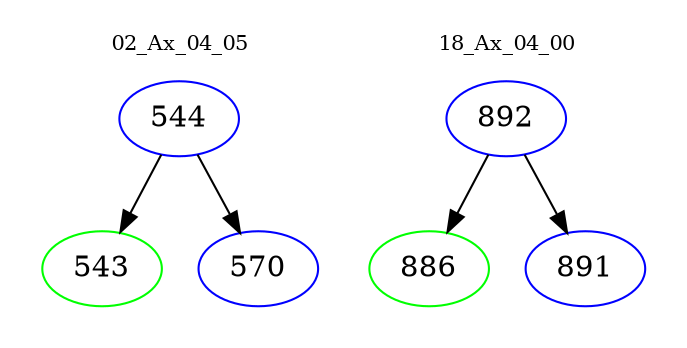 digraph{
subgraph cluster_0 {
color = white
label = "02_Ax_04_05";
fontsize=10;
T0_544 [label="544", color="blue"]
T0_544 -> T0_543 [color="black"]
T0_543 [label="543", color="green"]
T0_544 -> T0_570 [color="black"]
T0_570 [label="570", color="blue"]
}
subgraph cluster_1 {
color = white
label = "18_Ax_04_00";
fontsize=10;
T1_892 [label="892", color="blue"]
T1_892 -> T1_886 [color="black"]
T1_886 [label="886", color="green"]
T1_892 -> T1_891 [color="black"]
T1_891 [label="891", color="blue"]
}
}
